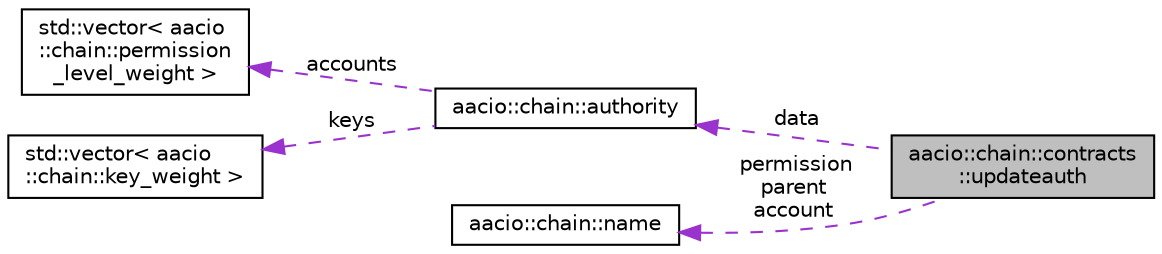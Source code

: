 digraph "aacio::chain::contracts::updateauth"
{
  edge [fontname="Helvetica",fontsize="10",labelfontname="Helvetica",labelfontsize="10"];
  node [fontname="Helvetica",fontsize="10",shape=record];
  rankdir="LR";
  Node1 [label="aacio::chain::contracts\l::updateauth",height=0.2,width=0.4,color="black", fillcolor="grey75", style="filled", fontcolor="black"];
  Node2 -> Node1 [dir="back",color="darkorchid3",fontsize="10",style="dashed",label=" data" ];
  Node2 [label="aacio::chain::authority",height=0.2,width=0.4,color="black", fillcolor="white", style="filled",URL="$structaacio_1_1chain_1_1authority.html"];
  Node3 -> Node2 [dir="back",color="darkorchid3",fontsize="10",style="dashed",label=" accounts" ];
  Node3 [label="std::vector\< aacio\l::chain::permission\l_level_weight \>",height=0.2,width=0.4,color="black", fillcolor="white", style="filled",URL="$classstd_1_1vector.html"];
  Node4 -> Node2 [dir="back",color="darkorchid3",fontsize="10",style="dashed",label=" keys" ];
  Node4 [label="std::vector\< aacio\l::chain::key_weight \>",height=0.2,width=0.4,color="black", fillcolor="white", style="filled",URL="$classstd_1_1vector.html"];
  Node5 -> Node1 [dir="back",color="darkorchid3",fontsize="10",style="dashed",label=" permission\nparent\naccount" ];
  Node5 [label="aacio::chain::name",height=0.2,width=0.4,color="black", fillcolor="white", style="filled",URL="$structaacio_1_1chain_1_1name.html"];
}
